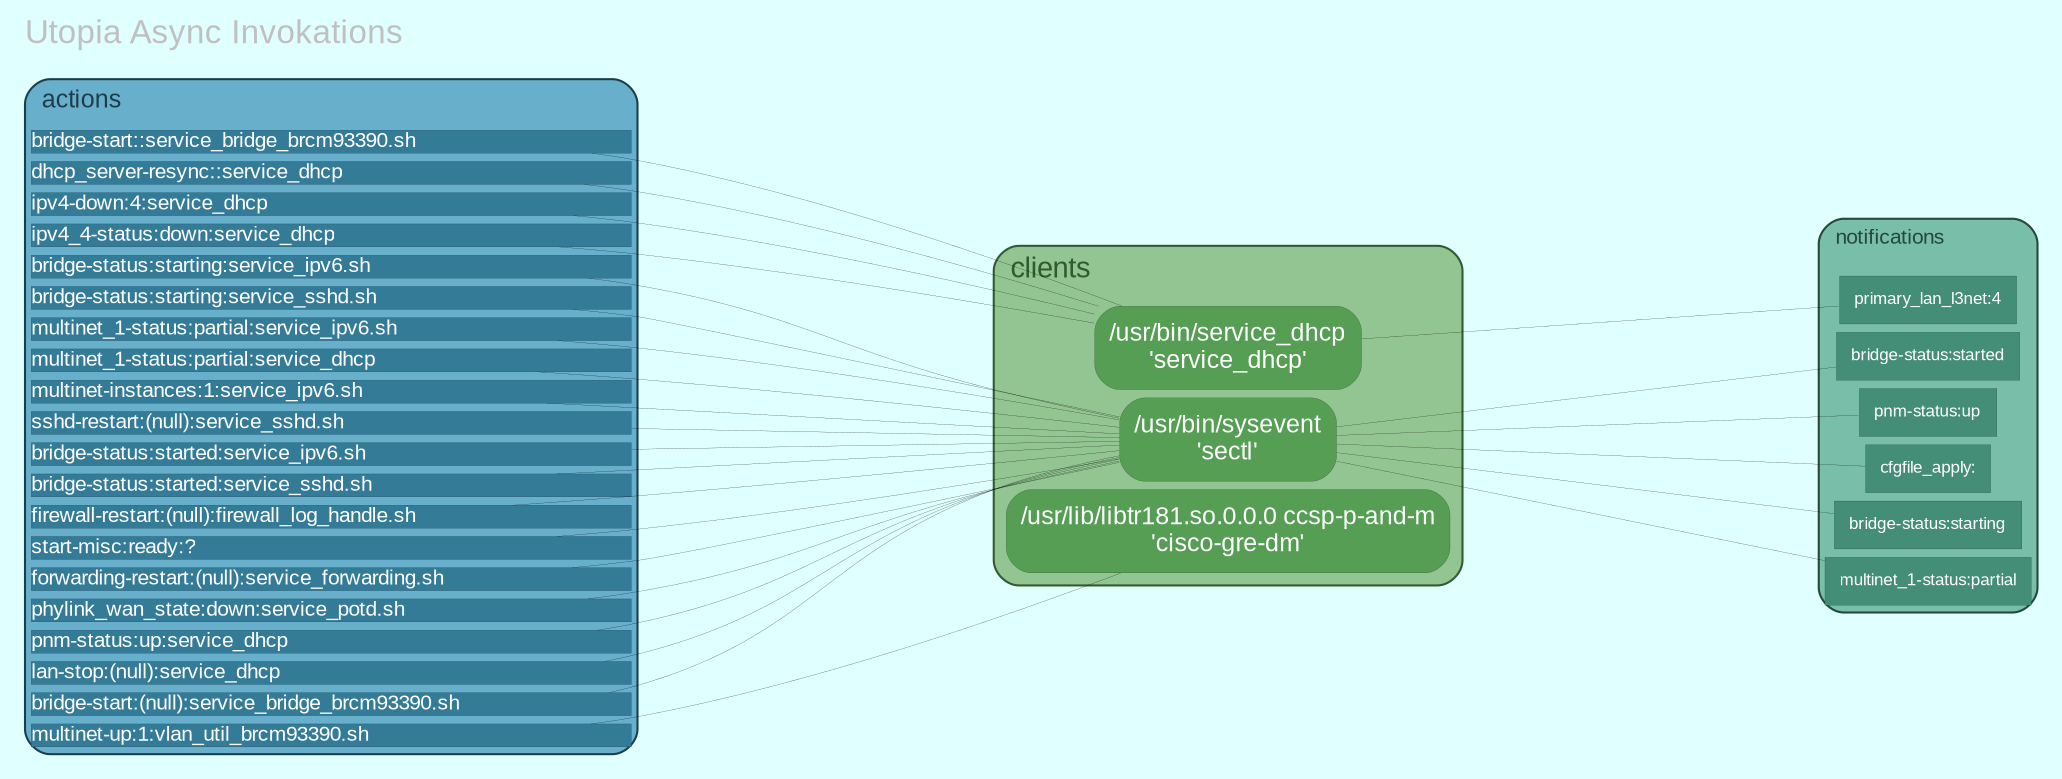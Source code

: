 digraph {
bgcolor=lightcyan
rankdir=LR
nodesep="0.05"
ranksep="2.5"
fontname="Arial"; fontsize=16; fontcolor=grey
label="Utopia Async Invokations"
labelloc=top
labeljust="l"
edge [color=black arrowsize=0.5 penwidth=0.1]
subgraph cluster_f37bd2f66651e7d46f6d38440f2bc5dd {
margin=3;
penwidth=1.0;
fillcolor="#79BEA8";
color="#23483C";
fontcolor="#23483C";
fontsize=10;
node[fontname="Arial" height=0 margin="0.1" penwidth=0.1];
label="notifications\l";
style="filled, rounded";
_fac04ca68a48af91f0290001604a2463 [label="" shape=plaintext style=invisible]
_3c329a067e241f3032cf69849a2c88f7 [label="pnm-status:up\l" fontsize=8 style="filled" width="0" shape="box" fillcolor="#448D76" color="#093426" fontcolor="white" tooltip="" URL=""]
_3c329a067e241f3032cf69849a2c88f7 [label="pnm-status:up\l" fontsize=8 style="filled" width="0" shape="box" fillcolor="#448D76" color="#093426" fontcolor="white" tooltip="" URL=""]
_0e17053ff88d0646b2350cfd848bcee3 [label="primary_lan_l3net:4\l" fontsize=8 style="filled" width="0" shape="box" fillcolor="#448D76" color="#093426" fontcolor="white" tooltip="" URL=""]
_0e17053ff88d0646b2350cfd848bcee3 [label="primary_lan_l3net:4\l" fontsize=8 style="filled" width="0" shape="box" fillcolor="#448D76" color="#093426" fontcolor="white" tooltip="" URL=""]
_b3499ae600820fa1ab594dae9546af20 [label="bridge-status:starting\l" fontsize=8 style="filled" width="0" shape="box" fillcolor="#448D76" color="#093426" fontcolor="white" tooltip="" URL=""]
_b3499ae600820fa1ab594dae9546af20 [label="bridge-status:starting\l" fontsize=8 style="filled" width="0" shape="box" fillcolor="#448D76" color="#093426" fontcolor="white" tooltip="" URL=""]
_237940f4adb97535202452b4d3378fe9 [label="multinet_1-status:partial\l" fontsize=8 style="filled" width="0" shape="box" fillcolor="#448D76" color="#093426" fontcolor="white" tooltip="" URL=""]
_237940f4adb97535202452b4d3378fe9 [label="multinet_1-status:partial\l" fontsize=8 style="filled" width="0" shape="box" fillcolor="#448D76" color="#093426" fontcolor="white" tooltip="" URL=""]
_414daa7fbb1239a586f432a053d18522 [label="bridge-status:started\l" fontsize=8 style="filled" width="0" shape="box" fillcolor="#448D76" color="#093426" fontcolor="white" tooltip="" URL=""]
_414daa7fbb1239a586f432a053d18522 [label="bridge-status:started\l" fontsize=8 style="filled" width="0" shape="box" fillcolor="#448D76" color="#093426" fontcolor="white" tooltip="" URL=""]
_414daa7fbb1239a586f432a053d18522 [label="bridge-status:started\l" fontsize=8 style="filled" width="0" shape="box" fillcolor="#448D76" color="#093426" fontcolor="white" tooltip="" URL=""]
_414daa7fbb1239a586f432a053d18522 [label="bridge-status:started\l" fontsize=8 style="filled" width="0" shape="box" fillcolor="#448D76" color="#093426" fontcolor="white" tooltip="" URL=""]
_ac2fa553aedc468ef2ad36b5b6981d0d [label="cfgfile_apply:\l" fontsize=8 style="filled" width="0" shape="box" fillcolor="#448D76" color="#093426" fontcolor="white" tooltip="" URL=""]
_ac2fa553aedc468ef2ad36b5b6981d0d [label="cfgfile_apply:\l" fontsize=8 style="filled" width="0" shape="box" fillcolor="#448D76" color="#093426" fontcolor="white" tooltip="" URL=""]
}
subgraph cluster_fac04ca68a48af91f0290001604a2463 {
margin=6;
penwidth=1.0;
fillcolor="#92C591";
color="#305A30";
fontcolor="#305A30";
fontsize=14;
node[fontname="Arial" height=0 margin="0.1" penwidth=0.1];
label="clients\l";
style="filled, rounded";
_fac04ca68a48af91f0290001604a2463 [label="" shape=plaintext style=invisible]
_5309a5e663f34a4bd54178ec47889544 [label="/usr/bin/sysevent
'sectl'" fontsize=12 style="filled,rounded" width="0" shape="box" fillcolor="#559E54" color="#0A3409" fontcolor="white" tooltip="" URL=""]
_d8b331abc3de4eadb9f080a5a0278e9f [label="/usr/bin/service_dhcp
'service_dhcp'" fontsize=12 style="filled,rounded" width="0" shape="box" fillcolor="#559E54" color="#0A3409" fontcolor="white" tooltip="" URL=""]
_772abf5b5a2f2d8c1642b2ce82ff9cb5 [label="/usr/lib/libtr181.so.0.0.0 ccsp-p-and-m
'cisco-gre-dm'" fontsize=12 style="filled,rounded" width="0" shape="box" fillcolor="#559E54" color="#0A3409" fontcolor="white" tooltip="" URL=""]
}
subgraph cluster_ebb67a4271abe715344471b0f16321f6 {
margin=3;
penwidth=1.0;
fillcolor="#67AFCB";
color="#1A3E4C";
fontcolor="#1A3E4C";
fontsize=12;
node[fontname="Arial" height=0 margin=0 penwidth=0.1];
label="actions\l";
style="filled,rounded";
_fac04ca68a48af91f0290001604a2463 [label="" shape=plaintext style=invisible]
_193ef799d687ba9b28fde0c62f8f84d3 [label="phylink_wan_state:down:service_potd.sh\l" fontsize=10 style="filled" width="4" shape="box" fillcolor="#347B98" color="#092834" fontcolor="white" tooltip="" URL=""]
_193ef799d687ba9b28fde0c62f8f84d3 [label="phylink_wan_state:down:service_potd.sh\l" fontsize=10 style="filled" width="4" shape="box" fillcolor="#347B98" color="#092834" fontcolor="white" tooltip="" URL=""]
_454972dec10de0a339fbe444a8265b8e [label="pnm-status:up:service_dhcp\l" fontsize=10 style="filled" width="4" shape="box" fillcolor="#347B98" color="#092834" fontcolor="white" tooltip="" URL=""]
_454972dec10de0a339fbe444a8265b8e [label="pnm-status:up:service_dhcp\l" fontsize=10 style="filled" width="4" shape="box" fillcolor="#347B98" color="#092834" fontcolor="white" tooltip="" URL=""]
_5669cc17720ed841e3e49494ae33409e [label="bridge-start::service_bridge_brcm93390.sh\l" fontsize=10 style="filled" width="4" shape="box" fillcolor="#347B98" color="#092834" fontcolor="white" tooltip="" URL=""]
_5669cc17720ed841e3e49494ae33409e [label="bridge-start::service_bridge_brcm93390.sh\l" fontsize=10 style="filled" width="4" shape="box" fillcolor="#347B98" color="#092834" fontcolor="white" tooltip="" URL=""]
_4c7faaacdeb9d8c80bbb0abb7b6c7f82 [label="dhcp_server-resync::service_dhcp\l" fontsize=10 style="filled" width="4" shape="box" fillcolor="#347B98" color="#092834" fontcolor="white" tooltip="" URL=""]
_4c7faaacdeb9d8c80bbb0abb7b6c7f82 [label="dhcp_server-resync::service_dhcp\l" fontsize=10 style="filled" width="4" shape="box" fillcolor="#347B98" color="#092834" fontcolor="white" tooltip="" URL=""]
_dcc14764c638189286424af95599416b [label="multinet-up:1:vlan_util_brcm93390.sh\l" fontsize=10 style="filled" width="4" shape="box" fillcolor="#347B98" color="#092834" fontcolor="white" tooltip="" URL=""]
_dcc14764c638189286424af95599416b [label="multinet-up:1:vlan_util_brcm93390.sh\l" fontsize=10 style="filled" width="4" shape="box" fillcolor="#347B98" color="#092834" fontcolor="white" tooltip="" URL=""]
_183e8d4050b857c1411b7c0e7b997fa6 [label="bridge-status:starting:service_ipv6.sh\l" fontsize=10 style="filled" width="4" shape="box" fillcolor="#347B98" color="#092834" fontcolor="white" tooltip="" URL=""]
_09901fb780363c02cd8325ccb274f664 [label="bridge-status:starting:service_sshd.sh\l" fontsize=10 style="filled" width="4" shape="box" fillcolor="#347B98" color="#092834" fontcolor="white" tooltip="" URL=""]
_183e8d4050b857c1411b7c0e7b997fa6 [label="bridge-status:starting:service_ipv6.sh\l" fontsize=10 style="filled" width="4" shape="box" fillcolor="#347B98" color="#092834" fontcolor="white" tooltip="" URL=""]
_09901fb780363c02cd8325ccb274f664 [label="bridge-status:starting:service_sshd.sh\l" fontsize=10 style="filled" width="4" shape="box" fillcolor="#347B98" color="#092834" fontcolor="white" tooltip="" URL=""]
_d1c628af1f12371b9862c7e75b337c0c [label="multinet_1-status:partial:service_ipv6.sh\l" fontsize=10 style="filled" width="4" shape="box" fillcolor="#347B98" color="#092834" fontcolor="white" tooltip="" URL=""]
_9ab2899d235b9fe78f6b959adb327376 [label="multinet_1-status:partial:service_dhcp\l" fontsize=10 style="filled" width="4" shape="box" fillcolor="#347B98" color="#092834" fontcolor="white" tooltip="" URL=""]
_d1c628af1f12371b9862c7e75b337c0c [label="multinet_1-status:partial:service_ipv6.sh\l" fontsize=10 style="filled" width="4" shape="box" fillcolor="#347B98" color="#092834" fontcolor="white" tooltip="" URL=""]
_9ab2899d235b9fe78f6b959adb327376 [label="multinet_1-status:partial:service_dhcp\l" fontsize=10 style="filled" width="4" shape="box" fillcolor="#347B98" color="#092834" fontcolor="white" tooltip="" URL=""]
_9c1f538432ca007c5f148f912fedfdc2 [label="multinet-instances:1:service_ipv6.sh\l" fontsize=10 style="filled" width="4" shape="box" fillcolor="#347B98" color="#092834" fontcolor="white" tooltip="" URL=""]
_9c1f538432ca007c5f148f912fedfdc2 [label="multinet-instances:1:service_ipv6.sh\l" fontsize=10 style="filled" width="4" shape="box" fillcolor="#347B98" color="#092834" fontcolor="white" tooltip="" URL=""]
_72c4d1fc3150ee8126844a5796dbafaa [label="sshd-restart:(null):service_sshd.sh\l" fontsize=10 style="filled" width="4" shape="box" fillcolor="#347B98" color="#092834" fontcolor="white" tooltip="" URL=""]
_72c4d1fc3150ee8126844a5796dbafaa [label="sshd-restart:(null):service_sshd.sh\l" fontsize=10 style="filled" width="4" shape="box" fillcolor="#347B98" color="#092834" fontcolor="white" tooltip="" URL=""]
_d1c628af1f12371b9862c7e75b337c0c [label="multinet_1-status:partial:service_ipv6.sh\l" fontsize=10 style="filled" width="4" shape="box" fillcolor="#347B98" color="#092834" fontcolor="white" tooltip="" URL=""]
_9ab2899d235b9fe78f6b959adb327376 [label="multinet_1-status:partial:service_dhcp\l" fontsize=10 style="filled" width="4" shape="box" fillcolor="#347B98" color="#092834" fontcolor="white" tooltip="" URL=""]
_d1c628af1f12371b9862c7e75b337c0c [label="multinet_1-status:partial:service_ipv6.sh\l" fontsize=10 style="filled" width="4" shape="box" fillcolor="#347B98" color="#092834" fontcolor="white" tooltip="" URL=""]
_9ab2899d235b9fe78f6b959adb327376 [label="multinet_1-status:partial:service_dhcp\l" fontsize=10 style="filled" width="4" shape="box" fillcolor="#347B98" color="#092834" fontcolor="white" tooltip="" URL=""]
_72c4d1fc3150ee8126844a5796dbafaa [label="sshd-restart:(null):service_sshd.sh\l" fontsize=10 style="filled" width="4" shape="box" fillcolor="#347B98" color="#092834" fontcolor="white" tooltip="" URL=""]
_72c4d1fc3150ee8126844a5796dbafaa [label="sshd-restart:(null):service_sshd.sh\l" fontsize=10 style="filled" width="4" shape="box" fillcolor="#347B98" color="#092834" fontcolor="white" tooltip="" URL=""]
_f5070dfe0b31f7283367f7526120489e [label="bridge-status:started:service_ipv6.sh\l" fontsize=10 style="filled" width="4" shape="box" fillcolor="#347B98" color="#092834" fontcolor="white" tooltip="" URL=""]
_f5070dfe0b31f7283367f7526120489e [label="bridge-status:started:service_ipv6.sh\l" fontsize=10 style="filled" width="4" shape="box" fillcolor="#347B98" color="#092834" fontcolor="white" tooltip="" URL=""]
_61caa2e84b426186b2f926848a590647 [label="bridge-status:started:service_sshd.sh\l" fontsize=10 style="filled" width="4" shape="box" fillcolor="#347B98" color="#092834" fontcolor="white" tooltip="" URL=""]
_61caa2e84b426186b2f926848a590647 [label="bridge-status:started:service_sshd.sh\l" fontsize=10 style="filled" width="4" shape="box" fillcolor="#347B98" color="#092834" fontcolor="white" tooltip="" URL=""]
_d1e4a3ece4737e3d580e28f105b6e65e [label="firewall-restart:(null):firewall_log_handle.sh\l" fontsize=10 style="filled" width="4" shape="box" fillcolor="#347B98" color="#092834" fontcolor="white" tooltip="" URL=""]
_d1e4a3ece4737e3d580e28f105b6e65e [label="firewall-restart:(null):firewall_log_handle.sh\l" fontsize=10 style="filled" width="4" shape="box" fillcolor="#347B98" color="#092834" fontcolor="white" tooltip="" URL=""]
_bbd96f16e488f7fbf25a461226c99ff0 [label="start-misc:ready:?\l" fontsize=10 style="filled" width="4" shape="box" fillcolor="#347B98" color="#092834" fontcolor="white" tooltip="" URL=""]
_bbd96f16e488f7fbf25a461226c99ff0 [label="start-misc:ready:?\l" fontsize=10 style="filled" width="4" shape="box" fillcolor="#347B98" color="#092834" fontcolor="white" tooltip="" URL=""]
_5a4a5653bdebf3b053705c0674ffaa61 [label="forwarding-restart:(null):service_forwarding.sh\l" fontsize=10 style="filled" width="4" shape="box" fillcolor="#347B98" color="#092834" fontcolor="white" tooltip="" URL=""]
_5a4a5653bdebf3b053705c0674ffaa61 [label="forwarding-restart:(null):service_forwarding.sh\l" fontsize=10 style="filled" width="4" shape="box" fillcolor="#347B98" color="#092834" fontcolor="white" tooltip="" URL=""]
_156085b35fd775807aa068e54ed69136 [label="lan-stop:(null):service_dhcp\l" fontsize=10 style="filled" width="4" shape="box" fillcolor="#347B98" color="#092834" fontcolor="white" tooltip="" URL=""]
_156085b35fd775807aa068e54ed69136 [label="lan-stop:(null):service_dhcp\l" fontsize=10 style="filled" width="4" shape="box" fillcolor="#347B98" color="#092834" fontcolor="white" tooltip="" URL=""]
_8c3f9122c6ecd61fbd52392002179d35 [label="ipv4-down:4:service_dhcp\l" fontsize=10 style="filled" width="4" shape="box" fillcolor="#347B98" color="#092834" fontcolor="white" tooltip="" URL=""]
_8c3f9122c6ecd61fbd52392002179d35 [label="ipv4-down:4:service_dhcp\l" fontsize=10 style="filled" width="4" shape="box" fillcolor="#347B98" color="#092834" fontcolor="white" tooltip="" URL=""]
_7fe6bfce5bcd76c80675b0c380292ba0 [label="ipv4_4-status:down:service_dhcp\l" fontsize=10 style="filled" width="4" shape="box" fillcolor="#347B98" color="#092834" fontcolor="white" tooltip="" URL=""]
_7fe6bfce5bcd76c80675b0c380292ba0 [label="ipv4_4-status:down:service_dhcp\l" fontsize=10 style="filled" width="4" shape="box" fillcolor="#347B98" color="#092834" fontcolor="white" tooltip="" URL=""]
_c77b18b7f2bc7fe79416d37950c48e25 [label="bridge-start:(null):service_bridge_brcm93390.sh\l" fontsize=10 style="filled" width="4" shape="box" fillcolor="#347B98" color="#092834" fontcolor="white" tooltip="" URL=""]
_c77b18b7f2bc7fe79416d37950c48e25 [label="bridge-start:(null):service_bridge_brcm93390.sh\l" fontsize=10 style="filled" width="4" shape="box" fillcolor="#347B98" color="#092834" fontcolor="white" tooltip="" URL=""]
_d1e4a3ece4737e3d580e28f105b6e65e [label="firewall-restart:(null):firewall_log_handle.sh\l" fontsize=10 style="filled" width="4" shape="box" fillcolor="#347B98" color="#092834" fontcolor="white" tooltip="" URL=""]
_d1e4a3ece4737e3d580e28f105b6e65e [label="firewall-restart:(null):firewall_log_handle.sh\l" fontsize=10 style="filled" width="4" shape="box" fillcolor="#347B98" color="#092834" fontcolor="white" tooltip="" URL=""]
_d1e4a3ece4737e3d580e28f105b6e65e [label="firewall-restart:(null):firewall_log_handle.sh\l" fontsize=10 style="filled" width="4" shape="box" fillcolor="#347B98" color="#092834" fontcolor="white" tooltip="" URL=""]
_d1e4a3ece4737e3d580e28f105b6e65e [label="firewall-restart:(null):firewall_log_handle.sh\l" fontsize=10 style="filled" width="4" shape="box" fillcolor="#347B98" color="#092834" fontcolor="white" tooltip="" URL=""]
_5a4a5653bdebf3b053705c0674ffaa61 [label="forwarding-restart:(null):service_forwarding.sh\l" fontsize=10 style="filled" width="4" shape="box" fillcolor="#347B98" color="#092834" fontcolor="white" tooltip="" URL=""]
_5a4a5653bdebf3b053705c0674ffaa61 [label="forwarding-restart:(null):service_forwarding.sh\l" fontsize=10 style="filled" width="4" shape="box" fillcolor="#347B98" color="#092834" fontcolor="white" tooltip="" URL=""]
_156085b35fd775807aa068e54ed69136 [label="lan-stop:(null):service_dhcp\l" fontsize=10 style="filled" width="4" shape="box" fillcolor="#347B98" color="#092834" fontcolor="white" tooltip="" URL=""]
_156085b35fd775807aa068e54ed69136 [label="lan-stop:(null):service_dhcp\l" fontsize=10 style="filled" width="4" shape="box" fillcolor="#347B98" color="#092834" fontcolor="white" tooltip="" URL=""]
_8c3f9122c6ecd61fbd52392002179d35 [label="ipv4-down:4:service_dhcp\l" fontsize=10 style="filled" width="4" shape="box" fillcolor="#347B98" color="#092834" fontcolor="white" tooltip="" URL=""]
_8c3f9122c6ecd61fbd52392002179d35 [label="ipv4-down:4:service_dhcp\l" fontsize=10 style="filled" width="4" shape="box" fillcolor="#347B98" color="#092834" fontcolor="white" tooltip="" URL=""]
}
_5309a5e663f34a4bd54178ec47889544 -> _3c329a067e241f3032cf69849a2c88f7[arrowhead=none];
_d8b331abc3de4eadb9f080a5a0278e9f -> _0e17053ff88d0646b2350cfd848bcee3[arrowhead=none];
_5309a5e663f34a4bd54178ec47889544 -> _b3499ae600820fa1ab594dae9546af20[arrowhead=none];
_5309a5e663f34a4bd54178ec47889544 -> _237940f4adb97535202452b4d3378fe9[arrowhead=none];
_5309a5e663f34a4bd54178ec47889544 -> _414daa7fbb1239a586f432a053d18522[arrowhead=none];
_5309a5e663f34a4bd54178ec47889544 -> _ac2fa553aedc468ef2ad36b5b6981d0d[arrowhead=none];
_193ef799d687ba9b28fde0c62f8f84d3 -> _5309a5e663f34a4bd54178ec47889544[arrowhead=none];
_454972dec10de0a339fbe444a8265b8e -> _5309a5e663f34a4bd54178ec47889544[arrowhead=none];
_5669cc17720ed841e3e49494ae33409e -> _d8b331abc3de4eadb9f080a5a0278e9f[arrowhead=none];
_4c7faaacdeb9d8c80bbb0abb7b6c7f82 -> _d8b331abc3de4eadb9f080a5a0278e9f[arrowhead=none];
_dcc14764c638189286424af95599416b -> _772abf5b5a2f2d8c1642b2ce82ff9cb5[arrowhead=none];
_183e8d4050b857c1411b7c0e7b997fa6 -> _5309a5e663f34a4bd54178ec47889544[arrowhead=none];
_09901fb780363c02cd8325ccb274f664 -> _5309a5e663f34a4bd54178ec47889544[arrowhead=none];
_d1c628af1f12371b9862c7e75b337c0c -> _5309a5e663f34a4bd54178ec47889544[arrowhead=none];
_9ab2899d235b9fe78f6b959adb327376 -> _5309a5e663f34a4bd54178ec47889544[arrowhead=none];
_9c1f538432ca007c5f148f912fedfdc2 -> _5309a5e663f34a4bd54178ec47889544[arrowhead=none];
_72c4d1fc3150ee8126844a5796dbafaa -> _5309a5e663f34a4bd54178ec47889544[arrowhead=none];
_f5070dfe0b31f7283367f7526120489e -> _5309a5e663f34a4bd54178ec47889544[arrowhead=none];
_61caa2e84b426186b2f926848a590647 -> _5309a5e663f34a4bd54178ec47889544[arrowhead=none];
_d1e4a3ece4737e3d580e28f105b6e65e -> _5309a5e663f34a4bd54178ec47889544[arrowhead=none];
_bbd96f16e488f7fbf25a461226c99ff0 -> _5309a5e663f34a4bd54178ec47889544[arrowhead=none];
_5a4a5653bdebf3b053705c0674ffaa61 -> _5309a5e663f34a4bd54178ec47889544[arrowhead=none];
_156085b35fd775807aa068e54ed69136 -> _5309a5e663f34a4bd54178ec47889544[arrowhead=none];
_8c3f9122c6ecd61fbd52392002179d35 -> _d8b331abc3de4eadb9f080a5a0278e9f[arrowhead=none];
_7fe6bfce5bcd76c80675b0c380292ba0 -> _d8b331abc3de4eadb9f080a5a0278e9f[arrowhead=none];
_c77b18b7f2bc7fe79416d37950c48e25 -> _5309a5e663f34a4bd54178ec47889544[arrowhead=none];
}
